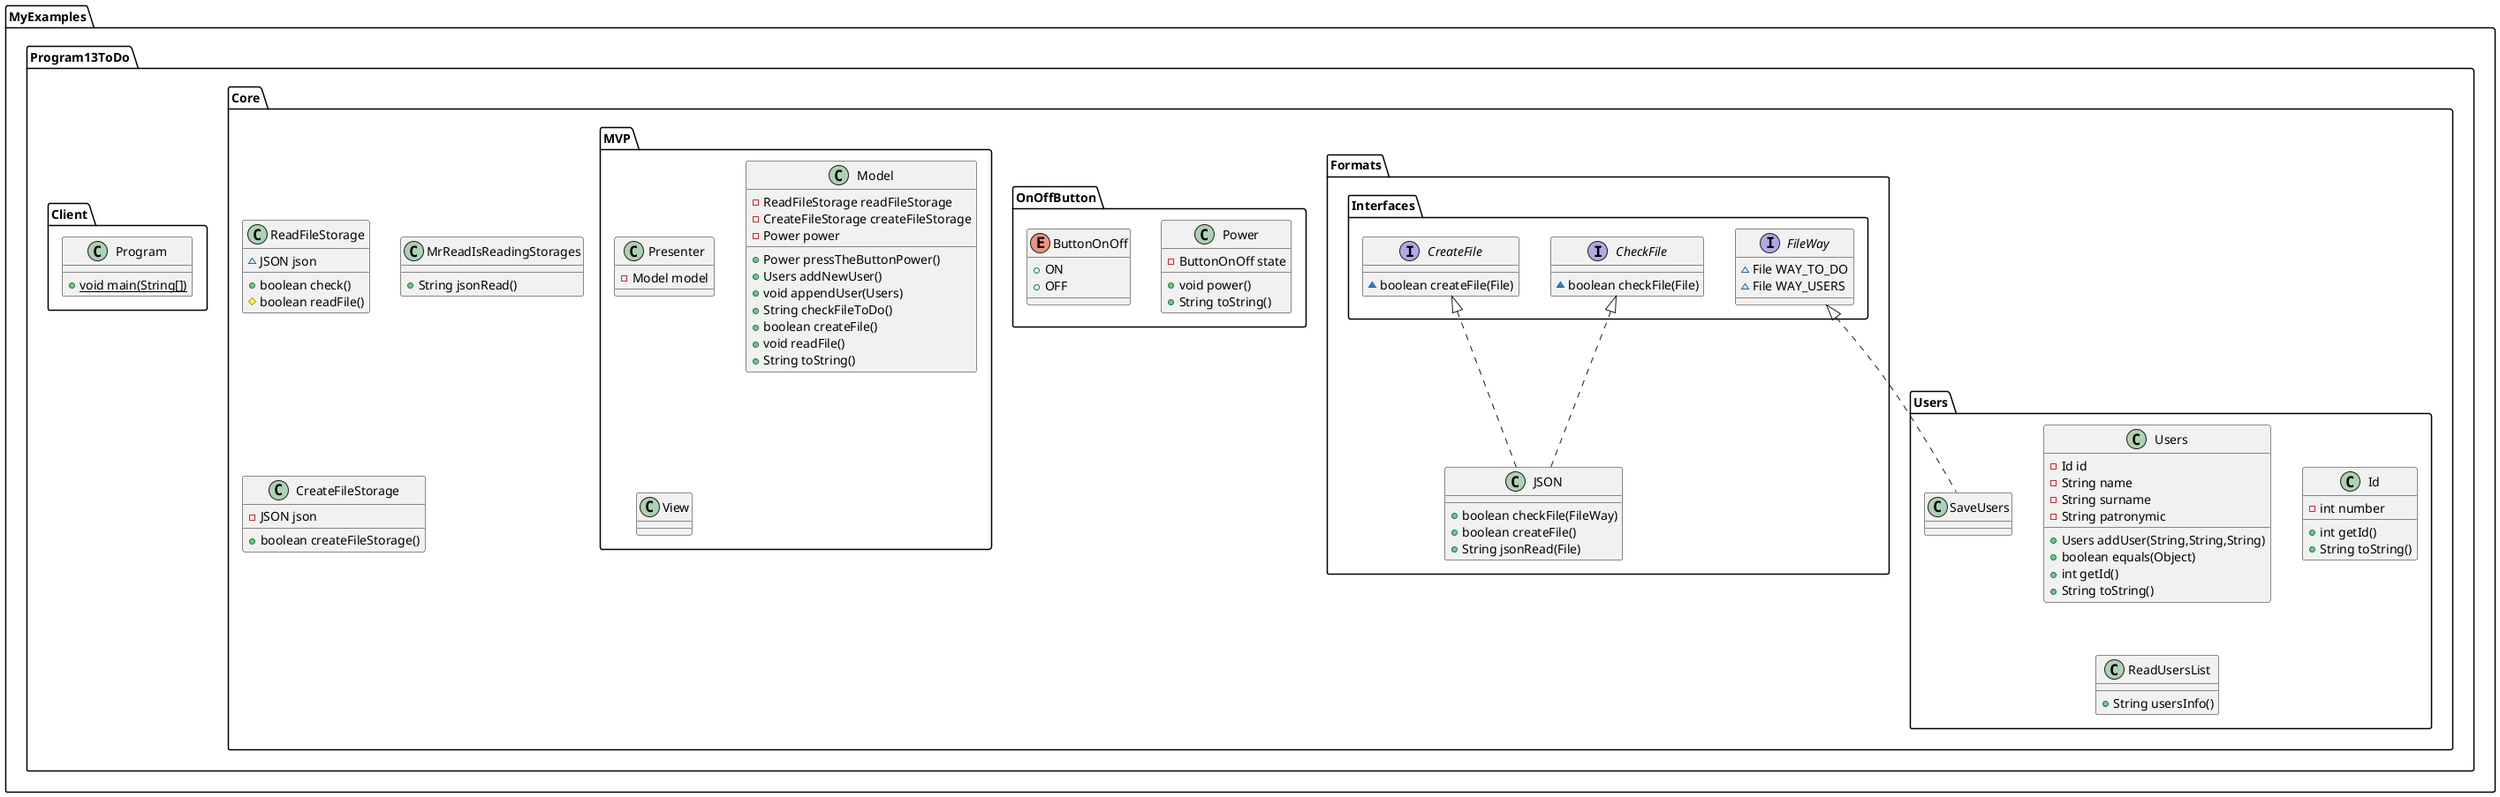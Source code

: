 @startuml
class MyExamples.Program13ToDo.Core.Formats.JSON {
+ boolean checkFile(FileWay)
+ boolean createFile()
+ String jsonRead(File)
}
class MyExamples.Program13ToDo.Core.OnOffButton.Power {
- ButtonOnOff state
+ void power()
+ String toString()
}
class MyExamples.Program13ToDo.Core.Users.Users {
- Id id
- String name
- String surname
- String patronymic
+ Users addUser(String,String,String)
+ boolean equals(Object)
+ int getId()
+ String toString()
}
class MyExamples.Program13ToDo.Core.Users.Id {
- int number
+ int getId()
+ String toString()
}
interface MyExamples.Program13ToDo.Core.Formats.Interfaces.CheckFile {
~ boolean checkFile(File)
}
class MyExamples.Program13ToDo.Core.MVP.Presenter {
- Model model
}
class MyExamples.Program13ToDo.Core.Users.SaveUsers {
}
class MyExamples.Program13ToDo.Core.ReadFileStorage {
~ JSON json
+ boolean check()
# boolean readFile()
}
class MyExamples.Program13ToDo.Core.MrReadIsReadingStorages {
+ String jsonRead()
}
interface MyExamples.Program13ToDo.Core.Formats.Interfaces.FileWay {
~ File WAY_TO_DO
~ File WAY_USERS
}
class MyExamples.Program13ToDo.Core.MVP.Model {
- ReadFileStorage readFileStorage
- CreateFileStorage createFileStorage
- Power power
+ Power pressTheButtonPower()
+ Users addNewUser()
+ void appendUser(Users)
+ String checkFileToDo()
+ boolean createFile()
+ void readFile()
+ String toString()
}
class MyExamples.Program13ToDo.Core.MVP.View {
}
class MyExamples.Program13ToDo.Core.Users.ReadUsersList {
+ String usersInfo()
}
class MyExamples.Program13ToDo.Core.CreateFileStorage {
- JSON json
+ boolean createFileStorage()
}
class MyExamples.Program13ToDo.Client.Program {
+ {static} void main(String[])
}
enum MyExamples.Program13ToDo.Core.OnOffButton.ButtonOnOff {
+  ON
+  OFF
}
interface MyExamples.Program13ToDo.Core.Formats.Interfaces.CreateFile {
~ boolean createFile(File)
}


MyExamples.Program13ToDo.Core.Formats.Interfaces.CheckFile <|.. MyExamples.Program13ToDo.Core.Formats.JSON
MyExamples.Program13ToDo.Core.Formats.Interfaces.CreateFile <|.. MyExamples.Program13ToDo.Core.Formats.JSON
MyExamples.Program13ToDo.Core.Formats.Interfaces.FileWay <|.. MyExamples.Program13ToDo.Core.Users.SaveUsers
@enduml